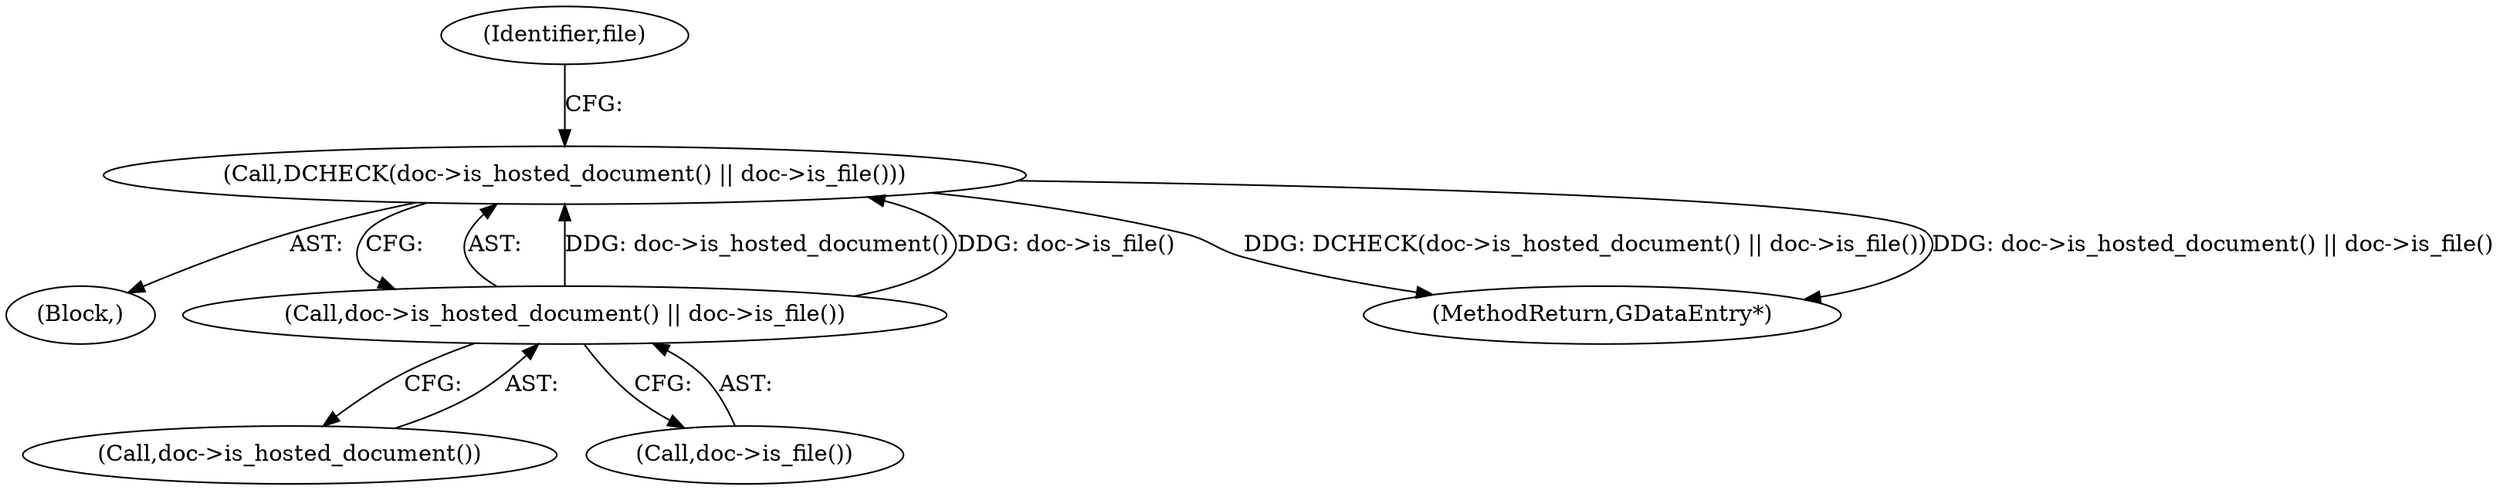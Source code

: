 digraph "1_Chrome_dd3b6fe574edad231c01c78e4647a74c38dc4178_5@del" {
"1000105" [label="(Call,DCHECK(doc->is_hosted_document() || doc->is_file()))"];
"1000106" [label="(Call,doc->is_hosted_document() || doc->is_file())"];
"1000104" [label="(Block,)"];
"1000111" [label="(Identifier,file)"];
"1000107" [label="(Call,doc->is_hosted_document())"];
"1000264" [label="(MethodReturn,GDataEntry*)"];
"1000106" [label="(Call,doc->is_hosted_document() || doc->is_file())"];
"1000105" [label="(Call,DCHECK(doc->is_hosted_document() || doc->is_file()))"];
"1000108" [label="(Call,doc->is_file())"];
"1000105" -> "1000104"  [label="AST: "];
"1000105" -> "1000106"  [label="CFG: "];
"1000106" -> "1000105"  [label="AST: "];
"1000111" -> "1000105"  [label="CFG: "];
"1000105" -> "1000264"  [label="DDG: DCHECK(doc->is_hosted_document() || doc->is_file())"];
"1000105" -> "1000264"  [label="DDG: doc->is_hosted_document() || doc->is_file()"];
"1000106" -> "1000105"  [label="DDG: doc->is_hosted_document()"];
"1000106" -> "1000105"  [label="DDG: doc->is_file()"];
"1000106" -> "1000107"  [label="CFG: "];
"1000106" -> "1000108"  [label="CFG: "];
"1000107" -> "1000106"  [label="AST: "];
"1000108" -> "1000106"  [label="AST: "];
}
